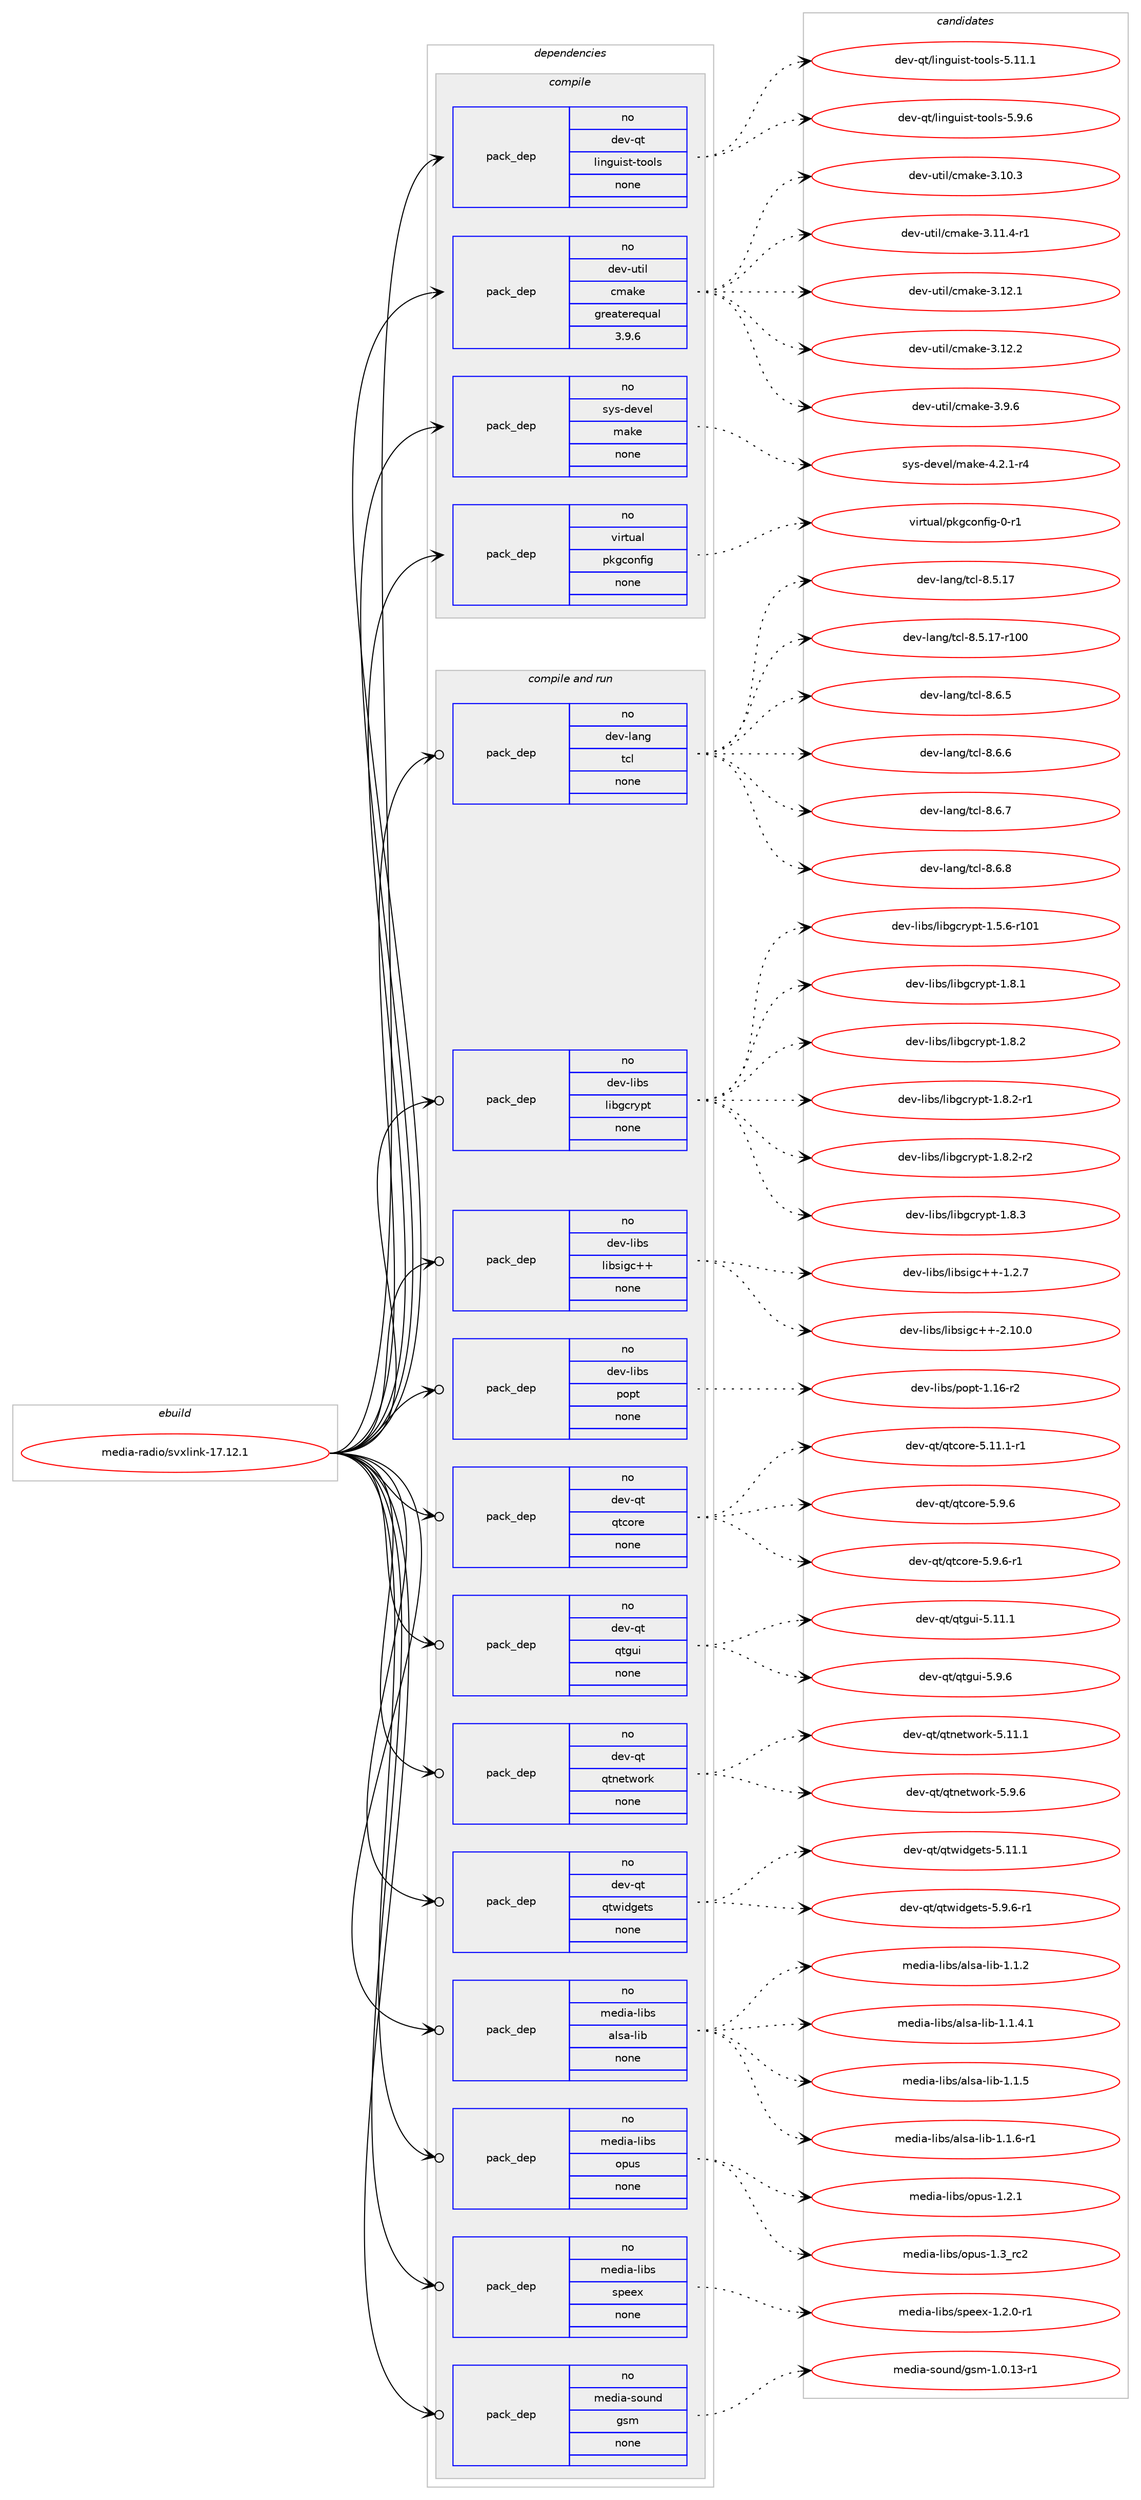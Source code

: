 digraph prolog {

# *************
# Graph options
# *************

newrank=true;
concentrate=true;
compound=true;
graph [rankdir=LR,fontname=Helvetica,fontsize=10,ranksep=1.5];#, ranksep=2.5, nodesep=0.2];
edge  [arrowhead=vee];
node  [fontname=Helvetica,fontsize=10];

# **********
# The ebuild
# **********

subgraph cluster_leftcol {
color=gray;
rank=same;
label=<<i>ebuild</i>>;
id [label="media-radio/svxlink-17.12.1", color=red, width=4, href="../media-radio/svxlink-17.12.1.svg"];
}

# ****************
# The dependencies
# ****************

subgraph cluster_midcol {
color=gray;
label=<<i>dependencies</i>>;
subgraph cluster_compile {
fillcolor="#eeeeee";
style=filled;
label=<<i>compile</i>>;
subgraph pack10677 {
dependency13776 [label=<<TABLE BORDER="0" CELLBORDER="1" CELLSPACING="0" CELLPADDING="4" WIDTH="220"><TR><TD ROWSPAN="6" CELLPADDING="30">pack_dep</TD></TR><TR><TD WIDTH="110">no</TD></TR><TR><TD>dev-qt</TD></TR><TR><TD>linguist-tools</TD></TR><TR><TD>none</TD></TR><TR><TD></TD></TR></TABLE>>, shape=none, color=blue];
}
id:e -> dependency13776:w [weight=20,style="solid",arrowhead="vee"];
subgraph pack10678 {
dependency13777 [label=<<TABLE BORDER="0" CELLBORDER="1" CELLSPACING="0" CELLPADDING="4" WIDTH="220"><TR><TD ROWSPAN="6" CELLPADDING="30">pack_dep</TD></TR><TR><TD WIDTH="110">no</TD></TR><TR><TD>dev-util</TD></TR><TR><TD>cmake</TD></TR><TR><TD>greaterequal</TD></TR><TR><TD>3.9.6</TD></TR></TABLE>>, shape=none, color=blue];
}
id:e -> dependency13777:w [weight=20,style="solid",arrowhead="vee"];
subgraph pack10679 {
dependency13778 [label=<<TABLE BORDER="0" CELLBORDER="1" CELLSPACING="0" CELLPADDING="4" WIDTH="220"><TR><TD ROWSPAN="6" CELLPADDING="30">pack_dep</TD></TR><TR><TD WIDTH="110">no</TD></TR><TR><TD>sys-devel</TD></TR><TR><TD>make</TD></TR><TR><TD>none</TD></TR><TR><TD></TD></TR></TABLE>>, shape=none, color=blue];
}
id:e -> dependency13778:w [weight=20,style="solid",arrowhead="vee"];
subgraph pack10680 {
dependency13779 [label=<<TABLE BORDER="0" CELLBORDER="1" CELLSPACING="0" CELLPADDING="4" WIDTH="220"><TR><TD ROWSPAN="6" CELLPADDING="30">pack_dep</TD></TR><TR><TD WIDTH="110">no</TD></TR><TR><TD>virtual</TD></TR><TR><TD>pkgconfig</TD></TR><TR><TD>none</TD></TR><TR><TD></TD></TR></TABLE>>, shape=none, color=blue];
}
id:e -> dependency13779:w [weight=20,style="solid",arrowhead="vee"];
}
subgraph cluster_compileandrun {
fillcolor="#eeeeee";
style=filled;
label=<<i>compile and run</i>>;
subgraph pack10681 {
dependency13780 [label=<<TABLE BORDER="0" CELLBORDER="1" CELLSPACING="0" CELLPADDING="4" WIDTH="220"><TR><TD ROWSPAN="6" CELLPADDING="30">pack_dep</TD></TR><TR><TD WIDTH="110">no</TD></TR><TR><TD>dev-lang</TD></TR><TR><TD>tcl</TD></TR><TR><TD>none</TD></TR><TR><TD></TD></TR></TABLE>>, shape=none, color=blue];
}
id:e -> dependency13780:w [weight=20,style="solid",arrowhead="odotvee"];
subgraph pack10682 {
dependency13781 [label=<<TABLE BORDER="0" CELLBORDER="1" CELLSPACING="0" CELLPADDING="4" WIDTH="220"><TR><TD ROWSPAN="6" CELLPADDING="30">pack_dep</TD></TR><TR><TD WIDTH="110">no</TD></TR><TR><TD>dev-libs</TD></TR><TR><TD>libgcrypt</TD></TR><TR><TD>none</TD></TR><TR><TD></TD></TR></TABLE>>, shape=none, color=blue];
}
id:e -> dependency13781:w [weight=20,style="solid",arrowhead="odotvee"];
subgraph pack10683 {
dependency13782 [label=<<TABLE BORDER="0" CELLBORDER="1" CELLSPACING="0" CELLPADDING="4" WIDTH="220"><TR><TD ROWSPAN="6" CELLPADDING="30">pack_dep</TD></TR><TR><TD WIDTH="110">no</TD></TR><TR><TD>dev-libs</TD></TR><TR><TD>libsigc++</TD></TR><TR><TD>none</TD></TR><TR><TD></TD></TR></TABLE>>, shape=none, color=blue];
}
id:e -> dependency13782:w [weight=20,style="solid",arrowhead="odotvee"];
subgraph pack10684 {
dependency13783 [label=<<TABLE BORDER="0" CELLBORDER="1" CELLSPACING="0" CELLPADDING="4" WIDTH="220"><TR><TD ROWSPAN="6" CELLPADDING="30">pack_dep</TD></TR><TR><TD WIDTH="110">no</TD></TR><TR><TD>dev-libs</TD></TR><TR><TD>popt</TD></TR><TR><TD>none</TD></TR><TR><TD></TD></TR></TABLE>>, shape=none, color=blue];
}
id:e -> dependency13783:w [weight=20,style="solid",arrowhead="odotvee"];
subgraph pack10685 {
dependency13784 [label=<<TABLE BORDER="0" CELLBORDER="1" CELLSPACING="0" CELLPADDING="4" WIDTH="220"><TR><TD ROWSPAN="6" CELLPADDING="30">pack_dep</TD></TR><TR><TD WIDTH="110">no</TD></TR><TR><TD>dev-qt</TD></TR><TR><TD>qtcore</TD></TR><TR><TD>none</TD></TR><TR><TD></TD></TR></TABLE>>, shape=none, color=blue];
}
id:e -> dependency13784:w [weight=20,style="solid",arrowhead="odotvee"];
subgraph pack10686 {
dependency13785 [label=<<TABLE BORDER="0" CELLBORDER="1" CELLSPACING="0" CELLPADDING="4" WIDTH="220"><TR><TD ROWSPAN="6" CELLPADDING="30">pack_dep</TD></TR><TR><TD WIDTH="110">no</TD></TR><TR><TD>dev-qt</TD></TR><TR><TD>qtgui</TD></TR><TR><TD>none</TD></TR><TR><TD></TD></TR></TABLE>>, shape=none, color=blue];
}
id:e -> dependency13785:w [weight=20,style="solid",arrowhead="odotvee"];
subgraph pack10687 {
dependency13786 [label=<<TABLE BORDER="0" CELLBORDER="1" CELLSPACING="0" CELLPADDING="4" WIDTH="220"><TR><TD ROWSPAN="6" CELLPADDING="30">pack_dep</TD></TR><TR><TD WIDTH="110">no</TD></TR><TR><TD>dev-qt</TD></TR><TR><TD>qtnetwork</TD></TR><TR><TD>none</TD></TR><TR><TD></TD></TR></TABLE>>, shape=none, color=blue];
}
id:e -> dependency13786:w [weight=20,style="solid",arrowhead="odotvee"];
subgraph pack10688 {
dependency13787 [label=<<TABLE BORDER="0" CELLBORDER="1" CELLSPACING="0" CELLPADDING="4" WIDTH="220"><TR><TD ROWSPAN="6" CELLPADDING="30">pack_dep</TD></TR><TR><TD WIDTH="110">no</TD></TR><TR><TD>dev-qt</TD></TR><TR><TD>qtwidgets</TD></TR><TR><TD>none</TD></TR><TR><TD></TD></TR></TABLE>>, shape=none, color=blue];
}
id:e -> dependency13787:w [weight=20,style="solid",arrowhead="odotvee"];
subgraph pack10689 {
dependency13788 [label=<<TABLE BORDER="0" CELLBORDER="1" CELLSPACING="0" CELLPADDING="4" WIDTH="220"><TR><TD ROWSPAN="6" CELLPADDING="30">pack_dep</TD></TR><TR><TD WIDTH="110">no</TD></TR><TR><TD>media-libs</TD></TR><TR><TD>alsa-lib</TD></TR><TR><TD>none</TD></TR><TR><TD></TD></TR></TABLE>>, shape=none, color=blue];
}
id:e -> dependency13788:w [weight=20,style="solid",arrowhead="odotvee"];
subgraph pack10690 {
dependency13789 [label=<<TABLE BORDER="0" CELLBORDER="1" CELLSPACING="0" CELLPADDING="4" WIDTH="220"><TR><TD ROWSPAN="6" CELLPADDING="30">pack_dep</TD></TR><TR><TD WIDTH="110">no</TD></TR><TR><TD>media-libs</TD></TR><TR><TD>opus</TD></TR><TR><TD>none</TD></TR><TR><TD></TD></TR></TABLE>>, shape=none, color=blue];
}
id:e -> dependency13789:w [weight=20,style="solid",arrowhead="odotvee"];
subgraph pack10691 {
dependency13790 [label=<<TABLE BORDER="0" CELLBORDER="1" CELLSPACING="0" CELLPADDING="4" WIDTH="220"><TR><TD ROWSPAN="6" CELLPADDING="30">pack_dep</TD></TR><TR><TD WIDTH="110">no</TD></TR><TR><TD>media-libs</TD></TR><TR><TD>speex</TD></TR><TR><TD>none</TD></TR><TR><TD></TD></TR></TABLE>>, shape=none, color=blue];
}
id:e -> dependency13790:w [weight=20,style="solid",arrowhead="odotvee"];
subgraph pack10692 {
dependency13791 [label=<<TABLE BORDER="0" CELLBORDER="1" CELLSPACING="0" CELLPADDING="4" WIDTH="220"><TR><TD ROWSPAN="6" CELLPADDING="30">pack_dep</TD></TR><TR><TD WIDTH="110">no</TD></TR><TR><TD>media-sound</TD></TR><TR><TD>gsm</TD></TR><TR><TD>none</TD></TR><TR><TD></TD></TR></TABLE>>, shape=none, color=blue];
}
id:e -> dependency13791:w [weight=20,style="solid",arrowhead="odotvee"];
}
subgraph cluster_run {
fillcolor="#eeeeee";
style=filled;
label=<<i>run</i>>;
}
}

# **************
# The candidates
# **************

subgraph cluster_choices {
rank=same;
color=gray;
label=<<i>candidates</i>>;

subgraph choice10677 {
color=black;
nodesep=1;
choice10010111845113116471081051101031171051151164511611111110811545534649494649 [label="dev-qt/linguist-tools-5.11.1", color=red, width=4,href="../dev-qt/linguist-tools-5.11.1.svg"];
choice100101118451131164710810511010311710511511645116111111108115455346574654 [label="dev-qt/linguist-tools-5.9.6", color=red, width=4,href="../dev-qt/linguist-tools-5.9.6.svg"];
dependency13776:e -> choice10010111845113116471081051101031171051151164511611111110811545534649494649:w [style=dotted,weight="100"];
dependency13776:e -> choice100101118451131164710810511010311710511511645116111111108115455346574654:w [style=dotted,weight="100"];
}
subgraph choice10678 {
color=black;
nodesep=1;
choice1001011184511711610510847991099710710145514649484651 [label="dev-util/cmake-3.10.3", color=red, width=4,href="../dev-util/cmake-3.10.3.svg"];
choice10010111845117116105108479910997107101455146494946524511449 [label="dev-util/cmake-3.11.4-r1", color=red, width=4,href="../dev-util/cmake-3.11.4-r1.svg"];
choice1001011184511711610510847991099710710145514649504649 [label="dev-util/cmake-3.12.1", color=red, width=4,href="../dev-util/cmake-3.12.1.svg"];
choice1001011184511711610510847991099710710145514649504650 [label="dev-util/cmake-3.12.2", color=red, width=4,href="../dev-util/cmake-3.12.2.svg"];
choice10010111845117116105108479910997107101455146574654 [label="dev-util/cmake-3.9.6", color=red, width=4,href="../dev-util/cmake-3.9.6.svg"];
dependency13777:e -> choice1001011184511711610510847991099710710145514649484651:w [style=dotted,weight="100"];
dependency13777:e -> choice10010111845117116105108479910997107101455146494946524511449:w [style=dotted,weight="100"];
dependency13777:e -> choice1001011184511711610510847991099710710145514649504649:w [style=dotted,weight="100"];
dependency13777:e -> choice1001011184511711610510847991099710710145514649504650:w [style=dotted,weight="100"];
dependency13777:e -> choice10010111845117116105108479910997107101455146574654:w [style=dotted,weight="100"];
}
subgraph choice10679 {
color=black;
nodesep=1;
choice1151211154510010111810110847109971071014552465046494511452 [label="sys-devel/make-4.2.1-r4", color=red, width=4,href="../sys-devel/make-4.2.1-r4.svg"];
dependency13778:e -> choice1151211154510010111810110847109971071014552465046494511452:w [style=dotted,weight="100"];
}
subgraph choice10680 {
color=black;
nodesep=1;
choice11810511411611797108471121071039911111010210510345484511449 [label="virtual/pkgconfig-0-r1", color=red, width=4,href="../virtual/pkgconfig-0-r1.svg"];
dependency13779:e -> choice11810511411611797108471121071039911111010210510345484511449:w [style=dotted,weight="100"];
}
subgraph choice10681 {
color=black;
nodesep=1;
choice1001011184510897110103471169910845564653464955 [label="dev-lang/tcl-8.5.17", color=red, width=4,href="../dev-lang/tcl-8.5.17.svg"];
choice100101118451089711010347116991084556465346495545114494848 [label="dev-lang/tcl-8.5.17-r100", color=red, width=4,href="../dev-lang/tcl-8.5.17-r100.svg"];
choice10010111845108971101034711699108455646544653 [label="dev-lang/tcl-8.6.5", color=red, width=4,href="../dev-lang/tcl-8.6.5.svg"];
choice10010111845108971101034711699108455646544654 [label="dev-lang/tcl-8.6.6", color=red, width=4,href="../dev-lang/tcl-8.6.6.svg"];
choice10010111845108971101034711699108455646544655 [label="dev-lang/tcl-8.6.7", color=red, width=4,href="../dev-lang/tcl-8.6.7.svg"];
choice10010111845108971101034711699108455646544656 [label="dev-lang/tcl-8.6.8", color=red, width=4,href="../dev-lang/tcl-8.6.8.svg"];
dependency13780:e -> choice1001011184510897110103471169910845564653464955:w [style=dotted,weight="100"];
dependency13780:e -> choice100101118451089711010347116991084556465346495545114494848:w [style=dotted,weight="100"];
dependency13780:e -> choice10010111845108971101034711699108455646544653:w [style=dotted,weight="100"];
dependency13780:e -> choice10010111845108971101034711699108455646544654:w [style=dotted,weight="100"];
dependency13780:e -> choice10010111845108971101034711699108455646544655:w [style=dotted,weight="100"];
dependency13780:e -> choice10010111845108971101034711699108455646544656:w [style=dotted,weight="100"];
}
subgraph choice10682 {
color=black;
nodesep=1;
choice100101118451081059811547108105981039911412111211645494653465445114494849 [label="dev-libs/libgcrypt-1.5.6-r101", color=red, width=4,href="../dev-libs/libgcrypt-1.5.6-r101.svg"];
choice1001011184510810598115471081059810399114121112116454946564649 [label="dev-libs/libgcrypt-1.8.1", color=red, width=4,href="../dev-libs/libgcrypt-1.8.1.svg"];
choice1001011184510810598115471081059810399114121112116454946564650 [label="dev-libs/libgcrypt-1.8.2", color=red, width=4,href="../dev-libs/libgcrypt-1.8.2.svg"];
choice10010111845108105981154710810598103991141211121164549465646504511449 [label="dev-libs/libgcrypt-1.8.2-r1", color=red, width=4,href="../dev-libs/libgcrypt-1.8.2-r1.svg"];
choice10010111845108105981154710810598103991141211121164549465646504511450 [label="dev-libs/libgcrypt-1.8.2-r2", color=red, width=4,href="../dev-libs/libgcrypt-1.8.2-r2.svg"];
choice1001011184510810598115471081059810399114121112116454946564651 [label="dev-libs/libgcrypt-1.8.3", color=red, width=4,href="../dev-libs/libgcrypt-1.8.3.svg"];
dependency13781:e -> choice100101118451081059811547108105981039911412111211645494653465445114494849:w [style=dotted,weight="100"];
dependency13781:e -> choice1001011184510810598115471081059810399114121112116454946564649:w [style=dotted,weight="100"];
dependency13781:e -> choice1001011184510810598115471081059810399114121112116454946564650:w [style=dotted,weight="100"];
dependency13781:e -> choice10010111845108105981154710810598103991141211121164549465646504511449:w [style=dotted,weight="100"];
dependency13781:e -> choice10010111845108105981154710810598103991141211121164549465646504511450:w [style=dotted,weight="100"];
dependency13781:e -> choice1001011184510810598115471081059810399114121112116454946564651:w [style=dotted,weight="100"];
}
subgraph choice10683 {
color=black;
nodesep=1;
choice10010111845108105981154710810598115105103994343454946504655 [label="dev-libs/libsigc++-1.2.7", color=red, width=4,href="../dev-libs/libsigc++-1.2.7.svg"];
choice1001011184510810598115471081059811510510399434345504649484648 [label="dev-libs/libsigc++-2.10.0", color=red, width=4,href="../dev-libs/libsigc++-2.10.0.svg"];
dependency13782:e -> choice10010111845108105981154710810598115105103994343454946504655:w [style=dotted,weight="100"];
dependency13782:e -> choice1001011184510810598115471081059811510510399434345504649484648:w [style=dotted,weight="100"];
}
subgraph choice10684 {
color=black;
nodesep=1;
choice10010111845108105981154711211111211645494649544511450 [label="dev-libs/popt-1.16-r2", color=red, width=4,href="../dev-libs/popt-1.16-r2.svg"];
dependency13783:e -> choice10010111845108105981154711211111211645494649544511450:w [style=dotted,weight="100"];
}
subgraph choice10685 {
color=black;
nodesep=1;
choice100101118451131164711311699111114101455346494946494511449 [label="dev-qt/qtcore-5.11.1-r1", color=red, width=4,href="../dev-qt/qtcore-5.11.1-r1.svg"];
choice100101118451131164711311699111114101455346574654 [label="dev-qt/qtcore-5.9.6", color=red, width=4,href="../dev-qt/qtcore-5.9.6.svg"];
choice1001011184511311647113116991111141014553465746544511449 [label="dev-qt/qtcore-5.9.6-r1", color=red, width=4,href="../dev-qt/qtcore-5.9.6-r1.svg"];
dependency13784:e -> choice100101118451131164711311699111114101455346494946494511449:w [style=dotted,weight="100"];
dependency13784:e -> choice100101118451131164711311699111114101455346574654:w [style=dotted,weight="100"];
dependency13784:e -> choice1001011184511311647113116991111141014553465746544511449:w [style=dotted,weight="100"];
}
subgraph choice10686 {
color=black;
nodesep=1;
choice100101118451131164711311610311710545534649494649 [label="dev-qt/qtgui-5.11.1", color=red, width=4,href="../dev-qt/qtgui-5.11.1.svg"];
choice1001011184511311647113116103117105455346574654 [label="dev-qt/qtgui-5.9.6", color=red, width=4,href="../dev-qt/qtgui-5.9.6.svg"];
dependency13785:e -> choice100101118451131164711311610311710545534649494649:w [style=dotted,weight="100"];
dependency13785:e -> choice1001011184511311647113116103117105455346574654:w [style=dotted,weight="100"];
}
subgraph choice10687 {
color=black;
nodesep=1;
choice100101118451131164711311611010111611911111410745534649494649 [label="dev-qt/qtnetwork-5.11.1", color=red, width=4,href="../dev-qt/qtnetwork-5.11.1.svg"];
choice1001011184511311647113116110101116119111114107455346574654 [label="dev-qt/qtnetwork-5.9.6", color=red, width=4,href="../dev-qt/qtnetwork-5.9.6.svg"];
dependency13786:e -> choice100101118451131164711311611010111611911111410745534649494649:w [style=dotted,weight="100"];
dependency13786:e -> choice1001011184511311647113116110101116119111114107455346574654:w [style=dotted,weight="100"];
}
subgraph choice10688 {
color=black;
nodesep=1;
choice100101118451131164711311611910510010310111611545534649494649 [label="dev-qt/qtwidgets-5.11.1", color=red, width=4,href="../dev-qt/qtwidgets-5.11.1.svg"];
choice10010111845113116471131161191051001031011161154553465746544511449 [label="dev-qt/qtwidgets-5.9.6-r1", color=red, width=4,href="../dev-qt/qtwidgets-5.9.6-r1.svg"];
dependency13787:e -> choice100101118451131164711311611910510010310111611545534649494649:w [style=dotted,weight="100"];
dependency13787:e -> choice10010111845113116471131161191051001031011161154553465746544511449:w [style=dotted,weight="100"];
}
subgraph choice10689 {
color=black;
nodesep=1;
choice1091011001059745108105981154797108115974510810598454946494650 [label="media-libs/alsa-lib-1.1.2", color=red, width=4,href="../media-libs/alsa-lib-1.1.2.svg"];
choice10910110010597451081059811547971081159745108105984549464946524649 [label="media-libs/alsa-lib-1.1.4.1", color=red, width=4,href="../media-libs/alsa-lib-1.1.4.1.svg"];
choice1091011001059745108105981154797108115974510810598454946494653 [label="media-libs/alsa-lib-1.1.5", color=red, width=4,href="../media-libs/alsa-lib-1.1.5.svg"];
choice10910110010597451081059811547971081159745108105984549464946544511449 [label="media-libs/alsa-lib-1.1.6-r1", color=red, width=4,href="../media-libs/alsa-lib-1.1.6-r1.svg"];
dependency13788:e -> choice1091011001059745108105981154797108115974510810598454946494650:w [style=dotted,weight="100"];
dependency13788:e -> choice10910110010597451081059811547971081159745108105984549464946524649:w [style=dotted,weight="100"];
dependency13788:e -> choice1091011001059745108105981154797108115974510810598454946494653:w [style=dotted,weight="100"];
dependency13788:e -> choice10910110010597451081059811547971081159745108105984549464946544511449:w [style=dotted,weight="100"];
}
subgraph choice10690 {
color=black;
nodesep=1;
choice10910110010597451081059811547111112117115454946504649 [label="media-libs/opus-1.2.1", color=red, width=4,href="../media-libs/opus-1.2.1.svg"];
choice1091011001059745108105981154711111211711545494651951149950 [label="media-libs/opus-1.3_rc2", color=red, width=4,href="../media-libs/opus-1.3_rc2.svg"];
dependency13789:e -> choice10910110010597451081059811547111112117115454946504649:w [style=dotted,weight="100"];
dependency13789:e -> choice1091011001059745108105981154711111211711545494651951149950:w [style=dotted,weight="100"];
}
subgraph choice10691 {
color=black;
nodesep=1;
choice109101100105974510810598115471151121011011204549465046484511449 [label="media-libs/speex-1.2.0-r1", color=red, width=4,href="../media-libs/speex-1.2.0-r1.svg"];
dependency13790:e -> choice109101100105974510810598115471151121011011204549465046484511449:w [style=dotted,weight="100"];
}
subgraph choice10692 {
color=black;
nodesep=1;
choice109101100105974511511111711010047103115109454946484649514511449 [label="media-sound/gsm-1.0.13-r1", color=red, width=4,href="../media-sound/gsm-1.0.13-r1.svg"];
dependency13791:e -> choice109101100105974511511111711010047103115109454946484649514511449:w [style=dotted,weight="100"];
}
}

}
